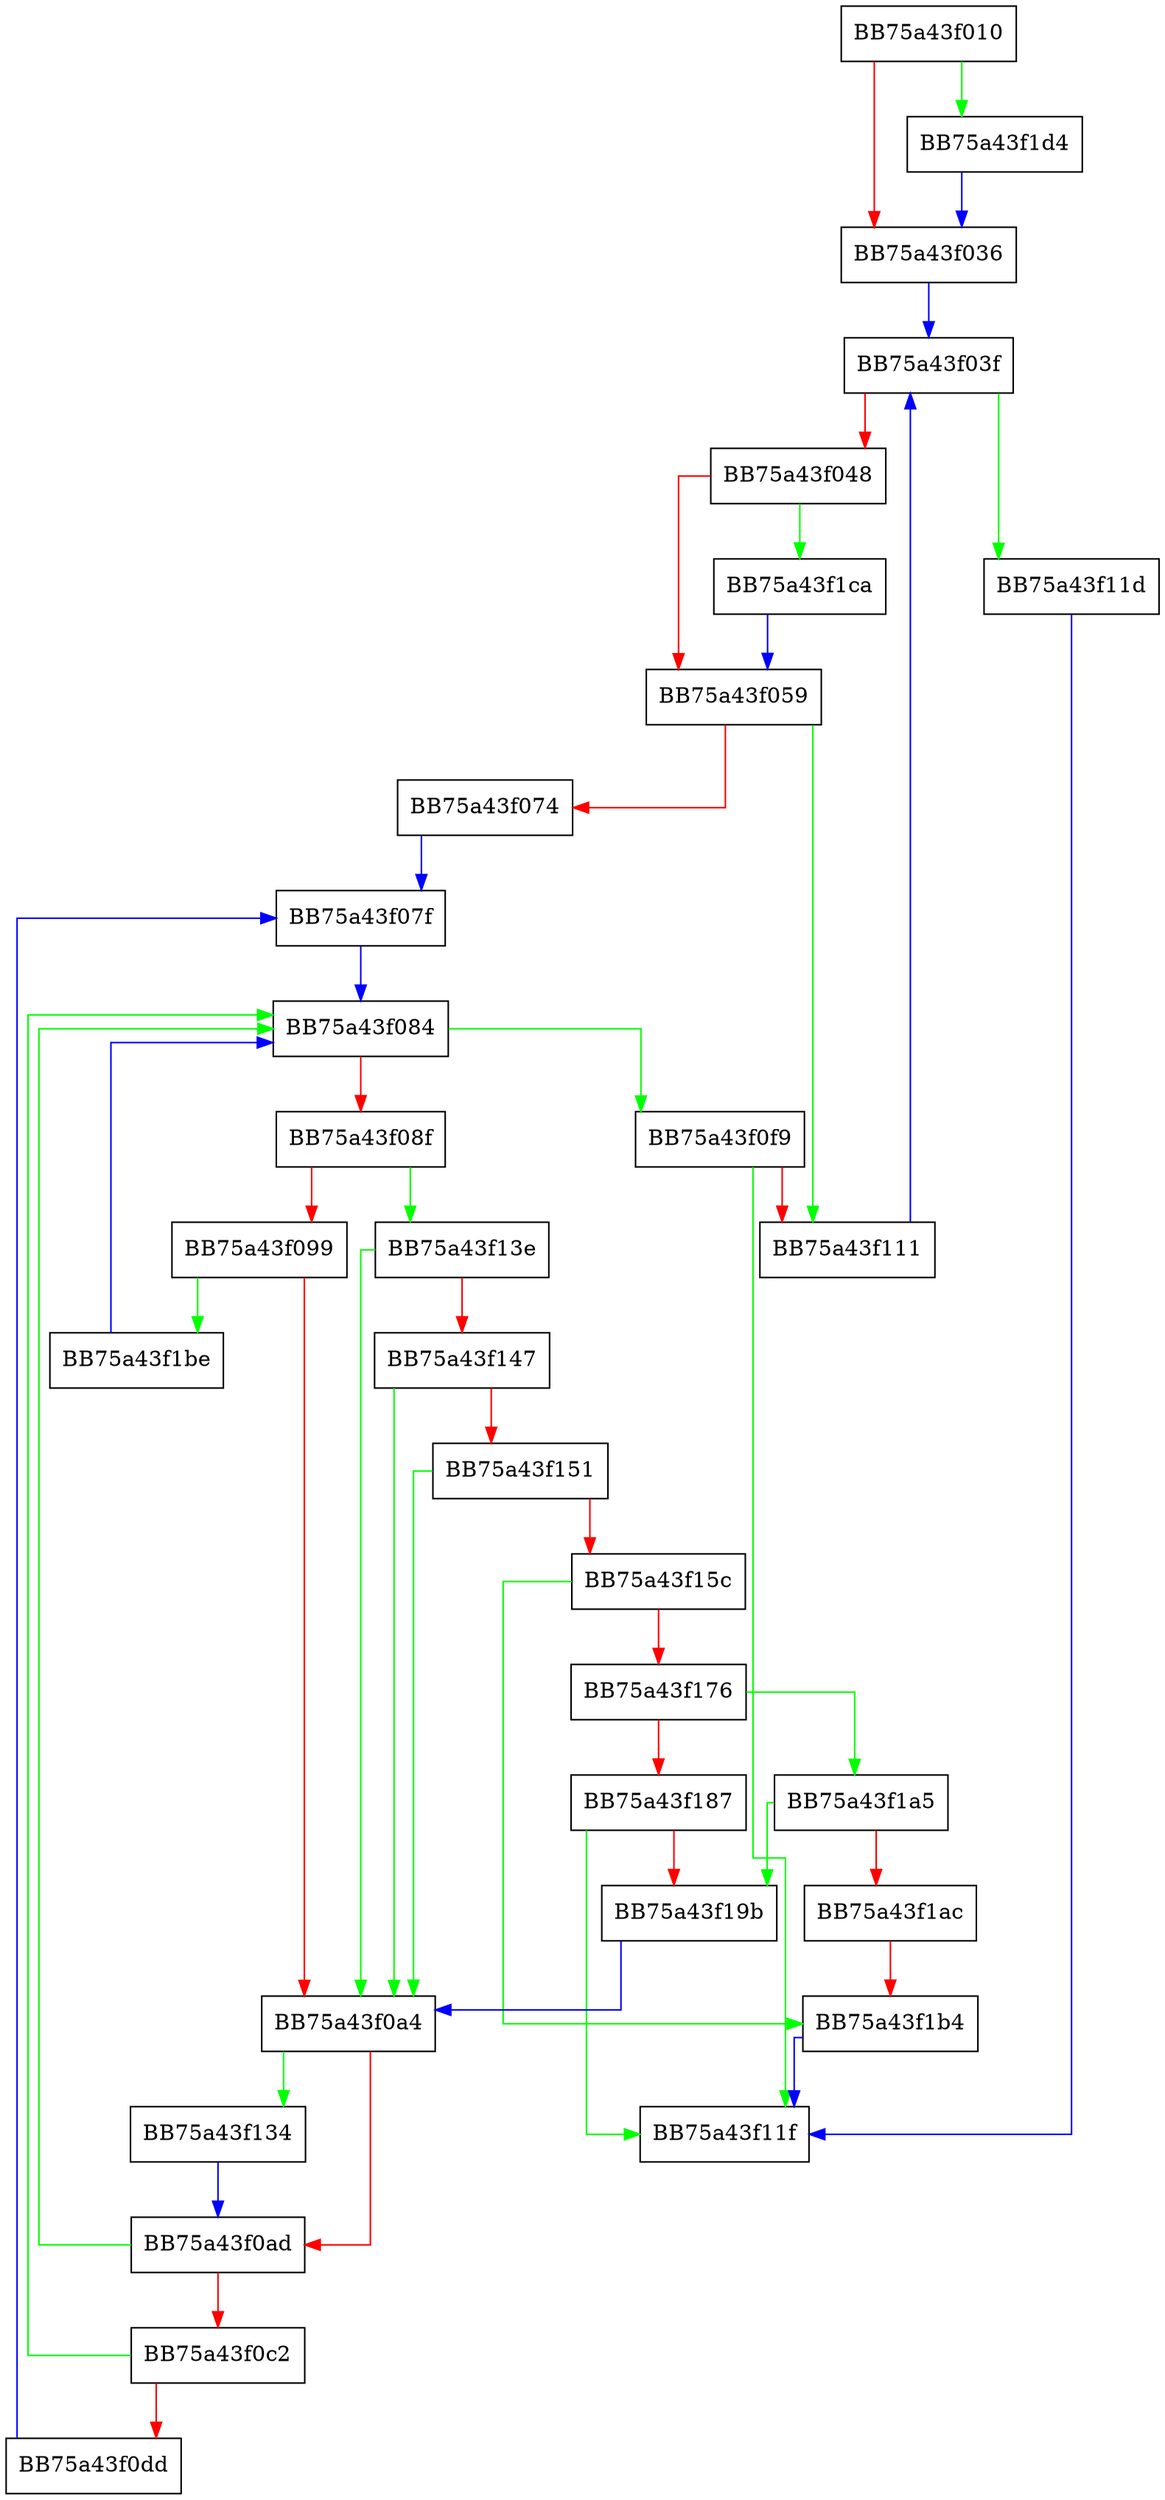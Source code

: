 digraph ApplyPrefilter {
  node [shape="box"];
  graph [splines=ortho];
  BB75a43f010 -> BB75a43f1d4 [color="green"];
  BB75a43f010 -> BB75a43f036 [color="red"];
  BB75a43f036 -> BB75a43f03f [color="blue"];
  BB75a43f03f -> BB75a43f11d [color="green"];
  BB75a43f03f -> BB75a43f048 [color="red"];
  BB75a43f048 -> BB75a43f1ca [color="green"];
  BB75a43f048 -> BB75a43f059 [color="red"];
  BB75a43f059 -> BB75a43f111 [color="green"];
  BB75a43f059 -> BB75a43f074 [color="red"];
  BB75a43f074 -> BB75a43f07f [color="blue"];
  BB75a43f07f -> BB75a43f084 [color="blue"];
  BB75a43f084 -> BB75a43f0f9 [color="green"];
  BB75a43f084 -> BB75a43f08f [color="red"];
  BB75a43f08f -> BB75a43f13e [color="green"];
  BB75a43f08f -> BB75a43f099 [color="red"];
  BB75a43f099 -> BB75a43f1be [color="green"];
  BB75a43f099 -> BB75a43f0a4 [color="red"];
  BB75a43f0a4 -> BB75a43f134 [color="green"];
  BB75a43f0a4 -> BB75a43f0ad [color="red"];
  BB75a43f0ad -> BB75a43f084 [color="green"];
  BB75a43f0ad -> BB75a43f0c2 [color="red"];
  BB75a43f0c2 -> BB75a43f084 [color="green"];
  BB75a43f0c2 -> BB75a43f0dd [color="red"];
  BB75a43f0dd -> BB75a43f07f [color="blue"];
  BB75a43f0f9 -> BB75a43f11f [color="green"];
  BB75a43f0f9 -> BB75a43f111 [color="red"];
  BB75a43f111 -> BB75a43f03f [color="blue"];
  BB75a43f11d -> BB75a43f11f [color="blue"];
  BB75a43f134 -> BB75a43f0ad [color="blue"];
  BB75a43f13e -> BB75a43f0a4 [color="green"];
  BB75a43f13e -> BB75a43f147 [color="red"];
  BB75a43f147 -> BB75a43f0a4 [color="green"];
  BB75a43f147 -> BB75a43f151 [color="red"];
  BB75a43f151 -> BB75a43f0a4 [color="green"];
  BB75a43f151 -> BB75a43f15c [color="red"];
  BB75a43f15c -> BB75a43f1b4 [color="green"];
  BB75a43f15c -> BB75a43f176 [color="red"];
  BB75a43f176 -> BB75a43f1a5 [color="green"];
  BB75a43f176 -> BB75a43f187 [color="red"];
  BB75a43f187 -> BB75a43f11f [color="green"];
  BB75a43f187 -> BB75a43f19b [color="red"];
  BB75a43f19b -> BB75a43f0a4 [color="blue"];
  BB75a43f1a5 -> BB75a43f19b [color="green"];
  BB75a43f1a5 -> BB75a43f1ac [color="red"];
  BB75a43f1ac -> BB75a43f1b4 [color="red"];
  BB75a43f1b4 -> BB75a43f11f [color="blue"];
  BB75a43f1be -> BB75a43f084 [color="blue"];
  BB75a43f1ca -> BB75a43f059 [color="blue"];
  BB75a43f1d4 -> BB75a43f036 [color="blue"];
}